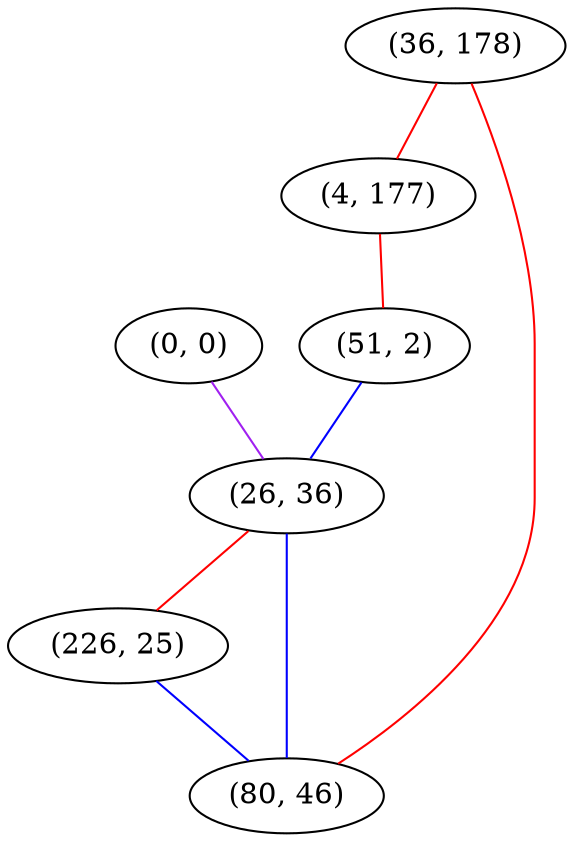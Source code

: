 graph "" {
"(0, 0)";
"(36, 178)";
"(4, 177)";
"(51, 2)";
"(26, 36)";
"(226, 25)";
"(80, 46)";
"(0, 0)" -- "(26, 36)"  [color=purple, key=0, weight=4];
"(36, 178)" -- "(80, 46)"  [color=red, key=0, weight=1];
"(36, 178)" -- "(4, 177)"  [color=red, key=0, weight=1];
"(4, 177)" -- "(51, 2)"  [color=red, key=0, weight=1];
"(51, 2)" -- "(26, 36)"  [color=blue, key=0, weight=3];
"(26, 36)" -- "(80, 46)"  [color=blue, key=0, weight=3];
"(26, 36)" -- "(226, 25)"  [color=red, key=0, weight=1];
"(226, 25)" -- "(80, 46)"  [color=blue, key=0, weight=3];
}
